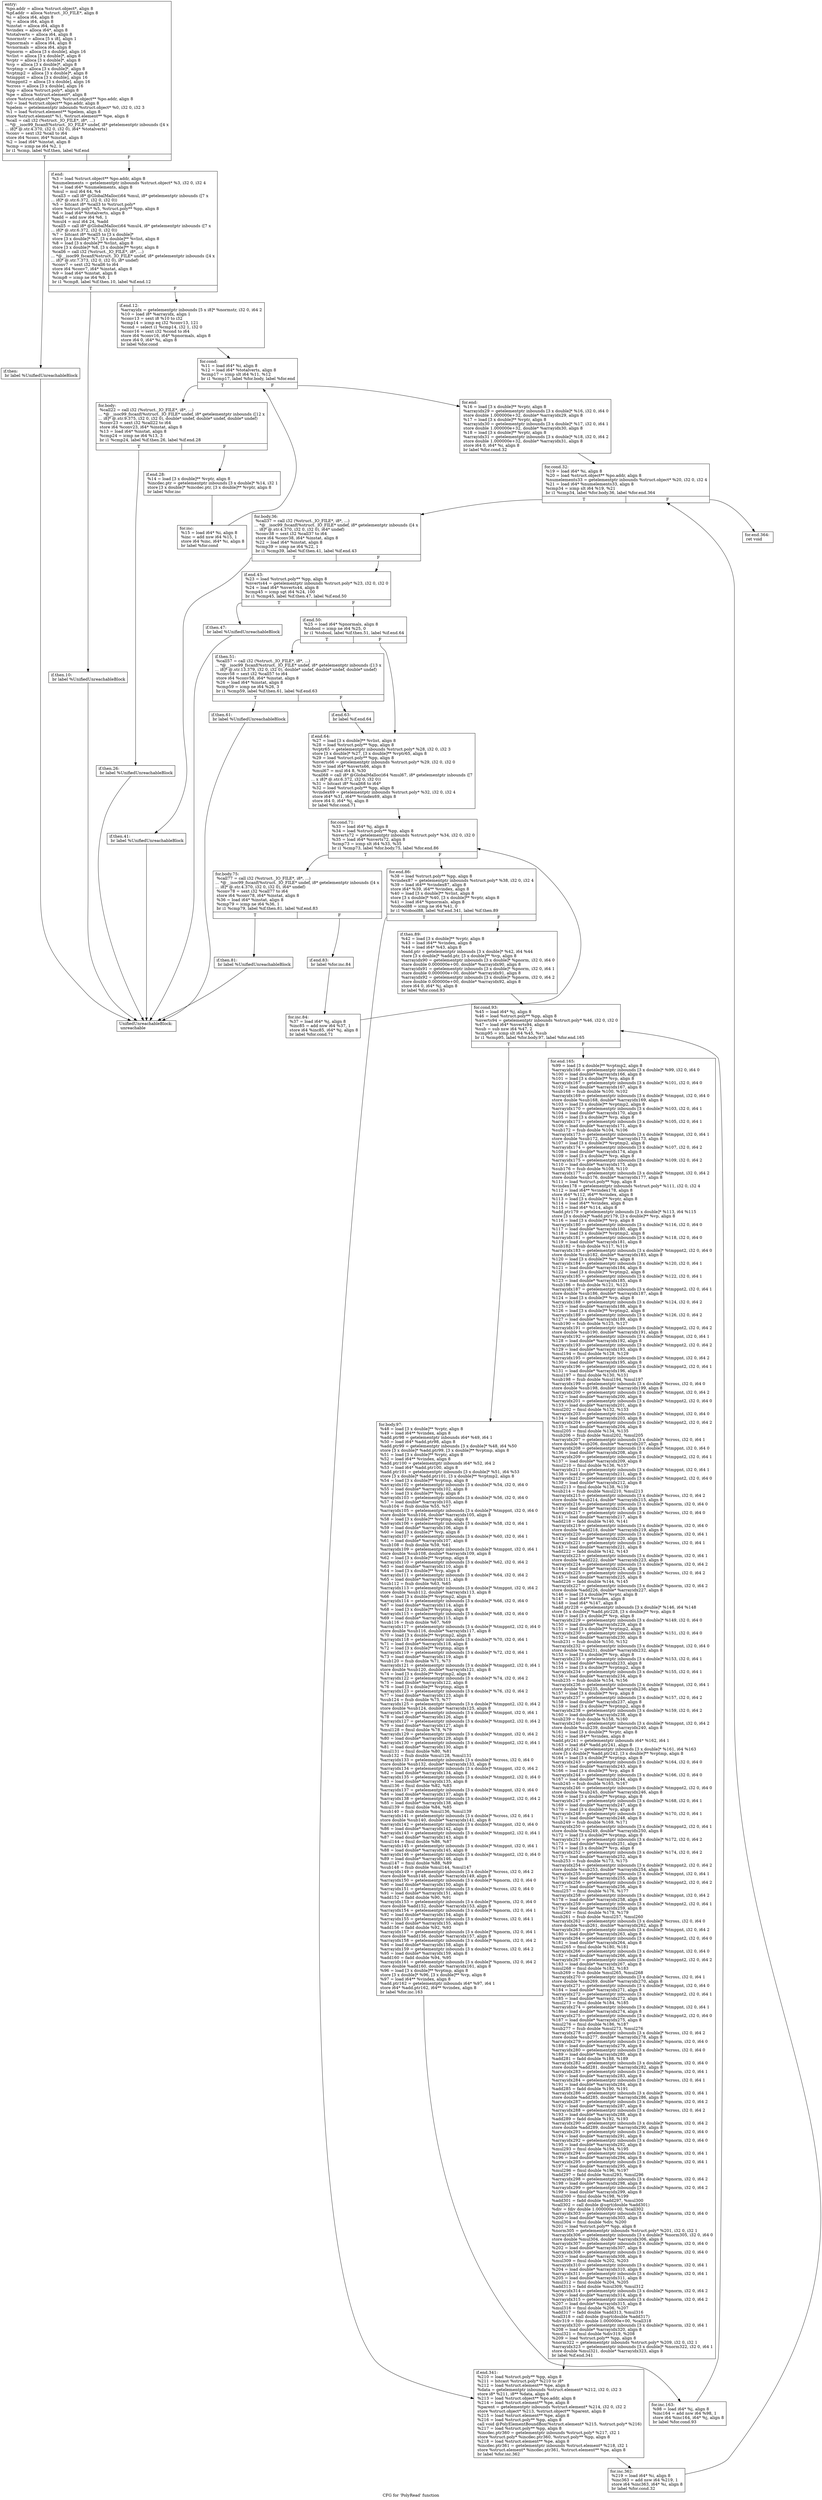digraph "CFG for 'PolyRead' function" {
	label="CFG for 'PolyRead' function";

	Node0x602ef40 [shape=record,label="{entry:\l  %po.addr = alloca %struct.object*, align 8\l  %pf.addr = alloca %struct._IO_FILE*, align 8\l  %i = alloca i64, align 8\l  %j = alloca i64, align 8\l  %instat = alloca i64, align 8\l  %vindex = alloca i64*, align 8\l  %totalverts = alloca i64, align 8\l  %normstr = alloca [5 x i8], align 1\l  %pnormals = alloca i64, align 8\l  %vnormals = alloca i64, align 8\l  %pnorm = alloca [3 x double], align 16\l  %vlist = alloca [3 x double]*, align 8\l  %vptr = alloca [3 x double]*, align 8\l  %vp = alloca [3 x double]*, align 8\l  %vptmp = alloca [3 x double]*, align 8\l  %vptmp2 = alloca [3 x double]*, align 8\l  %tmppnt = alloca [3 x double], align 16\l  %tmppnt2 = alloca [3 x double], align 16\l  %cross = alloca [3 x double], align 16\l  %pp = alloca %struct.poly*, align 8\l  %pe = alloca %struct.element*, align 8\l  store %struct.object* %po, %struct.object** %po.addr, align 8\l  %0 = load %struct.object** %po.addr, align 8\l  %pelem = getelementptr inbounds %struct.object* %0, i32 0, i32 3\l  %1 = load %struct.element** %pelem, align 8\l  store %struct.element* %1, %struct.element** %pe, align 8\l  %call = call i32 (%struct._IO_FILE*, i8*, ...)\l... *@__isoc99_fscanf(%struct._IO_FILE* undef, i8* getelementptr inbounds ([4 x\l... i8]* @.str.4.370, i32 0, i32 0), i64* %totalverts)\l  %conv = sext i32 %call to i64\l  store i64 %conv, i64* %instat, align 8\l  %2 = load i64* %instat, align 8\l  %cmp = icmp ne i64 %2, 1\l  br i1 %cmp, label %if.then, label %if.end\l|{<s0>T|<s1>F}}"];
	Node0x602ef40:s0 -> Node0x603b3f0;
	Node0x602ef40:s1 -> Node0x603b440;
	Node0x603b3f0 [shape=record,label="{if.then:                                          \l  br label %UnifiedUnreachableBlock\l}"];
	Node0x603b3f0 -> Node0x603be90;
	Node0x603b440 [shape=record,label="{if.end:                                           \l  %3 = load %struct.object** %po.addr, align 8\l  %numelements = getelementptr inbounds %struct.object* %3, i32 0, i32 4\l  %4 = load i64* %numelements, align 8\l  %mul = mul i64 64, %4\l  %call3 = call i8* @GlobalMalloc(i64 %mul, i8* getelementptr inbounds ([7 x\l... i8]* @.str.6.372, i32 0, i32 0))\l  %5 = bitcast i8* %call3 to %struct.poly*\l  store %struct.poly* %5, %struct.poly** %pp, align 8\l  %6 = load i64* %totalverts, align 8\l  %add = add nsw i64 %6, 1\l  %mul4 = mul i64 24, %add\l  %call5 = call i8* @GlobalMalloc(i64 %mul4, i8* getelementptr inbounds ([7 x\l... i8]* @.str.6.372, i32 0, i32 0))\l  %7 = bitcast i8* %call5 to [3 x double]*\l  store [3 x double]* %7, [3 x double]** %vlist, align 8\l  %8 = load [3 x double]** %vlist, align 8\l  store [3 x double]* %8, [3 x double]** %vptr, align 8\l  %call6 = call i32 (%struct._IO_FILE*, i8*, ...)\l... *@__isoc99_fscanf(%struct._IO_FILE* undef, i8* getelementptr inbounds ([4 x\l... i8]* @.str.7.373, i32 0, i32 0), i8* undef)\l  %conv7 = sext i32 %call6 to i64\l  store i64 %conv7, i64* %instat, align 8\l  %9 = load i64* %instat, align 8\l  %cmp8 = icmp ne i64 %9, 1\l  br i1 %cmp8, label %if.then.10, label %if.end.12\l|{<s0>T|<s1>F}}"];
	Node0x603b440:s0 -> Node0x603b490;
	Node0x603b440:s1 -> Node0x603b4e0;
	Node0x603b490 [shape=record,label="{if.then.10:                                       \l  br label %UnifiedUnreachableBlock\l}"];
	Node0x603b490 -> Node0x603be90;
	Node0x603b4e0 [shape=record,label="{if.end.12:                                        \l  %arrayidx = getelementptr inbounds [5 x i8]* %normstr, i32 0, i64 2\l  %10 = load i8* %arrayidx, align 1\l  %conv13 = sext i8 %10 to i32\l  %cmp14 = icmp eq i32 %conv13, 121\l  %cond = select i1 %cmp14, i32 1, i32 0\l  %conv16 = sext i32 %cond to i64\l  store i64 %conv16, i64* %pnormals, align 8\l  store i64 0, i64* %i, align 8\l  br label %for.cond\l}"];
	Node0x603b4e0 -> Node0x603b530;
	Node0x603b530 [shape=record,label="{for.cond:                                         \l  %11 = load i64* %i, align 8\l  %12 = load i64* %totalverts, align 8\l  %cmp17 = icmp slt i64 %11, %12\l  br i1 %cmp17, label %for.body, label %for.end\l|{<s0>T|<s1>F}}"];
	Node0x603b530:s0 -> Node0x603b580;
	Node0x603b530:s1 -> Node0x603b6c0;
	Node0x603b580 [shape=record,label="{for.body:                                         \l  %call22 = call i32 (%struct._IO_FILE*, i8*, ...)\l... *@__isoc99_fscanf(%struct._IO_FILE* undef, i8* getelementptr inbounds ([12 x\l... i8]* @.str.9.375, i32 0, i32 0), double* undef, double* undef, double* undef)\l  %conv23 = sext i32 %call22 to i64\l  store i64 %conv23, i64* %instat, align 8\l  %13 = load i64* %instat, align 8\l  %cmp24 = icmp ne i64 %13, 3\l  br i1 %cmp24, label %if.then.26, label %if.end.28\l|{<s0>T|<s1>F}}"];
	Node0x603b580:s0 -> Node0x603b5d0;
	Node0x603b580:s1 -> Node0x603b620;
	Node0x603b5d0 [shape=record,label="{if.then.26:                                       \l  br label %UnifiedUnreachableBlock\l}"];
	Node0x603b5d0 -> Node0x603be90;
	Node0x603b620 [shape=record,label="{if.end.28:                                        \l  %14 = load [3 x double]** %vptr, align 8\l  %incdec.ptr = getelementptr inbounds [3 x double]* %14, i32 1\l  store [3 x double]* %incdec.ptr, [3 x double]** %vptr, align 8\l  br label %for.inc\l}"];
	Node0x603b620 -> Node0x603b670;
	Node0x603b670 [shape=record,label="{for.inc:                                          \l  %15 = load i64* %i, align 8\l  %inc = add nsw i64 %15, 1\l  store i64 %inc, i64* %i, align 8\l  br label %for.cond\l}"];
	Node0x603b670 -> Node0x603b530;
	Node0x603b6c0 [shape=record,label="{for.end:                                          \l  %16 = load [3 x double]** %vptr, align 8\l  %arrayidx29 = getelementptr inbounds [3 x double]* %16, i32 0, i64 0\l  store double 1.000000e+32, double* %arrayidx29, align 8\l  %17 = load [3 x double]** %vptr, align 8\l  %arrayidx30 = getelementptr inbounds [3 x double]* %17, i32 0, i64 1\l  store double 1.000000e+32, double* %arrayidx30, align 8\l  %18 = load [3 x double]** %vptr, align 8\l  %arrayidx31 = getelementptr inbounds [3 x double]* %18, i32 0, i64 2\l  store double 1.000000e+32, double* %arrayidx31, align 8\l  store i64 0, i64* %i, align 8\l  br label %for.cond.32\l}"];
	Node0x603b6c0 -> Node0x603b710;
	Node0x603b710 [shape=record,label="{for.cond.32:                                      \l  %19 = load i64* %i, align 8\l  %20 = load %struct.object** %po.addr, align 8\l  %numelements33 = getelementptr inbounds %struct.object* %20, i32 0, i32 4\l  %21 = load i64* %numelements33, align 8\l  %cmp34 = icmp slt i64 %19, %21\l  br i1 %cmp34, label %for.body.36, label %for.end.364\l|{<s0>T|<s1>F}}"];
	Node0x603b710:s0 -> Node0x603b760;
	Node0x603b710:s1 -> Node0x603be40;
	Node0x603b760 [shape=record,label="{for.body.36:                                      \l  %call37 = call i32 (%struct._IO_FILE*, i8*, ...)\l... *@__isoc99_fscanf(%struct._IO_FILE* undef, i8* getelementptr inbounds ([4 x\l... i8]* @.str.4.370, i32 0, i32 0), i64* undef)\l  %conv38 = sext i32 %call37 to i64\l  store i64 %conv38, i64* %instat, align 8\l  %22 = load i64* %instat, align 8\l  %cmp39 = icmp ne i64 %22, 1\l  br i1 %cmp39, label %if.then.41, label %if.end.43\l|{<s0>T|<s1>F}}"];
	Node0x603b760:s0 -> Node0x603b7b0;
	Node0x603b760:s1 -> Node0x603b800;
	Node0x603b7b0 [shape=record,label="{if.then.41:                                       \l  br label %UnifiedUnreachableBlock\l}"];
	Node0x603b7b0 -> Node0x603be90;
	Node0x603b800 [shape=record,label="{if.end.43:                                        \l  %23 = load %struct.poly** %pp, align 8\l  %nverts44 = getelementptr inbounds %struct.poly* %23, i32 0, i32 0\l  %24 = load i64* %nverts44, align 8\l  %cmp45 = icmp sgt i64 %24, 100\l  br i1 %cmp45, label %if.then.47, label %if.end.50\l|{<s0>T|<s1>F}}"];
	Node0x603b800:s0 -> Node0x603b850;
	Node0x603b800:s1 -> Node0x603b8a0;
	Node0x603b850 [shape=record,label="{if.then.47:                                       \l  br label %UnifiedUnreachableBlock\l}"];
	Node0x603b850 -> Node0x603be90;
	Node0x603b8a0 [shape=record,label="{if.end.50:                                        \l  %25 = load i64* %pnormals, align 8\l  %tobool = icmp ne i64 %25, 0\l  br i1 %tobool, label %if.then.51, label %if.end.64\l|{<s0>T|<s1>F}}"];
	Node0x603b8a0:s0 -> Node0x603b8f0;
	Node0x603b8a0:s1 -> Node0x603b9e0;
	Node0x603b8f0 [shape=record,label="{if.then.51:                                       \l  %call57 = call i32 (%struct._IO_FILE*, i8*, ...)\l... *@__isoc99_fscanf(%struct._IO_FILE* undef, i8* getelementptr inbounds ([13 x\l... i8]* @.str.13.379, i32 0, i32 0), double* undef, double* undef, double* undef)\l  %conv58 = sext i32 %call57 to i64\l  store i64 %conv58, i64* %instat, align 8\l  %26 = load i64* %instat, align 8\l  %cmp59 = icmp ne i64 %26, 3\l  br i1 %cmp59, label %if.then.61, label %if.end.63\l|{<s0>T|<s1>F}}"];
	Node0x603b8f0:s0 -> Node0x603b940;
	Node0x603b8f0:s1 -> Node0x603b990;
	Node0x603b940 [shape=record,label="{if.then.61:                                       \l  br label %UnifiedUnreachableBlock\l}"];
	Node0x603b940 -> Node0x603be90;
	Node0x603b990 [shape=record,label="{if.end.63:                                        \l  br label %if.end.64\l}"];
	Node0x603b990 -> Node0x603b9e0;
	Node0x603b9e0 [shape=record,label="{if.end.64:                                        \l  %27 = load [3 x double]** %vlist, align 8\l  %28 = load %struct.poly** %pp, align 8\l  %vptr65 = getelementptr inbounds %struct.poly* %28, i32 0, i32 3\l  store [3 x double]* %27, [3 x double]** %vptr65, align 8\l  %29 = load %struct.poly** %pp, align 8\l  %nverts66 = getelementptr inbounds %struct.poly* %29, i32 0, i32 0\l  %30 = load i64* %nverts66, align 8\l  %mul67 = mul i64 8, %30\l  %call68 = call i8* @GlobalMalloc(i64 %mul67, i8* getelementptr inbounds ([7\l... x i8]* @.str.6.372, i32 0, i32 0))\l  %31 = bitcast i8* %call68 to i64*\l  %32 = load %struct.poly** %pp, align 8\l  %vindex69 = getelementptr inbounds %struct.poly* %32, i32 0, i32 4\l  store i64* %31, i64** %vindex69, align 8\l  store i64 0, i64* %j, align 8\l  br label %for.cond.71\l}"];
	Node0x603b9e0 -> Node0x603ba30;
	Node0x603ba30 [shape=record,label="{for.cond.71:                                      \l  %33 = load i64* %j, align 8\l  %34 = load %struct.poly** %pp, align 8\l  %nverts72 = getelementptr inbounds %struct.poly* %34, i32 0, i32 0\l  %35 = load i64* %nverts72, align 8\l  %cmp73 = icmp slt i64 %33, %35\l  br i1 %cmp73, label %for.body.75, label %for.end.86\l|{<s0>T|<s1>F}}"];
	Node0x603ba30:s0 -> Node0x603ba80;
	Node0x603ba30:s1 -> Node0x603bbc0;
	Node0x603ba80 [shape=record,label="{for.body.75:                                      \l  %call77 = call i32 (%struct._IO_FILE*, i8*, ...)\l... *@__isoc99_fscanf(%struct._IO_FILE* undef, i8* getelementptr inbounds ([4 x\l... i8]* @.str.4.370, i32 0, i32 0), i64* undef)\l  %conv78 = sext i32 %call77 to i64\l  store i64 %conv78, i64* %instat, align 8\l  %36 = load i64* %instat, align 8\l  %cmp79 = icmp ne i64 %36, 1\l  br i1 %cmp79, label %if.then.81, label %if.end.83\l|{<s0>T|<s1>F}}"];
	Node0x603ba80:s0 -> Node0x603bad0;
	Node0x603ba80:s1 -> Node0x603bb20;
	Node0x603bad0 [shape=record,label="{if.then.81:                                       \l  br label %UnifiedUnreachableBlock\l}"];
	Node0x603bad0 -> Node0x603be90;
	Node0x603bb20 [shape=record,label="{if.end.83:                                        \l  br label %for.inc.84\l}"];
	Node0x603bb20 -> Node0x603bb70;
	Node0x603bb70 [shape=record,label="{for.inc.84:                                       \l  %37 = load i64* %j, align 8\l  %inc85 = add nsw i64 %37, 1\l  store i64 %inc85, i64* %j, align 8\l  br label %for.cond.71\l}"];
	Node0x603bb70 -> Node0x603ba30;
	Node0x603bbc0 [shape=record,label="{for.end.86:                                       \l  %38 = load %struct.poly** %pp, align 8\l  %vindex87 = getelementptr inbounds %struct.poly* %38, i32 0, i32 4\l  %39 = load i64** %vindex87, align 8\l  store i64* %39, i64** %vindex, align 8\l  %40 = load [3 x double]** %vlist, align 8\l  store [3 x double]* %40, [3 x double]** %vptr, align 8\l  %41 = load i64* %pnormals, align 8\l  %tobool88 = icmp ne i64 %41, 0\l  br i1 %tobool88, label %if.end.341, label %if.then.89\l|{<s0>T|<s1>F}}"];
	Node0x603bbc0:s0 -> Node0x603bda0;
	Node0x603bbc0:s1 -> Node0x603bc10;
	Node0x603bc10 [shape=record,label="{if.then.89:                                       \l  %42 = load [3 x double]** %vptr, align 8\l  %43 = load i64** %vindex, align 8\l  %44 = load i64* %43, align 8\l  %add.ptr = getelementptr inbounds [3 x double]* %42, i64 %44\l  store [3 x double]* %add.ptr, [3 x double]** %vp, align 8\l  %arrayidx90 = getelementptr inbounds [3 x double]* %pnorm, i32 0, i64 0\l  store double 0.000000e+00, double* %arrayidx90, align 8\l  %arrayidx91 = getelementptr inbounds [3 x double]* %pnorm, i32 0, i64 1\l  store double 0.000000e+00, double* %arrayidx91, align 8\l  %arrayidx92 = getelementptr inbounds [3 x double]* %pnorm, i32 0, i64 2\l  store double 0.000000e+00, double* %arrayidx92, align 8\l  store i64 0, i64* %j, align 8\l  br label %for.cond.93\l}"];
	Node0x603bc10 -> Node0x603bc60;
	Node0x603bc60 [shape=record,label="{for.cond.93:                                      \l  %45 = load i64* %j, align 8\l  %46 = load %struct.poly** %pp, align 8\l  %nverts94 = getelementptr inbounds %struct.poly* %46, i32 0, i32 0\l  %47 = load i64* %nverts94, align 8\l  %sub = sub nsw i64 %47, 2\l  %cmp95 = icmp slt i64 %45, %sub\l  br i1 %cmp95, label %for.body.97, label %for.end.165\l|{<s0>T|<s1>F}}"];
	Node0x603bc60:s0 -> Node0x603bcb0;
	Node0x603bc60:s1 -> Node0x603bd50;
	Node0x603bcb0 [shape=record,label="{for.body.97:                                      \l  %48 = load [3 x double]** %vptr, align 8\l  %49 = load i64** %vindex, align 8\l  %add.ptr98 = getelementptr inbounds i64* %49, i64 1\l  %50 = load i64* %add.ptr98, align 8\l  %add.ptr99 = getelementptr inbounds [3 x double]* %48, i64 %50\l  store [3 x double]* %add.ptr99, [3 x double]** %vptmp, align 8\l  %51 = load [3 x double]** %vptr, align 8\l  %52 = load i64** %vindex, align 8\l  %add.ptr100 = getelementptr inbounds i64* %52, i64 2\l  %53 = load i64* %add.ptr100, align 8\l  %add.ptr101 = getelementptr inbounds [3 x double]* %51, i64 %53\l  store [3 x double]* %add.ptr101, [3 x double]** %vptmp2, align 8\l  %54 = load [3 x double]** %vptmp, align 8\l  %arrayidx102 = getelementptr inbounds [3 x double]* %54, i32 0, i64 0\l  %55 = load double* %arrayidx102, align 8\l  %56 = load [3 x double]** %vp, align 8\l  %arrayidx103 = getelementptr inbounds [3 x double]* %56, i32 0, i64 0\l  %57 = load double* %arrayidx103, align 8\l  %sub104 = fsub double %55, %57\l  %arrayidx105 = getelementptr inbounds [3 x double]* %tmppnt, i32 0, i64 0\l  store double %sub104, double* %arrayidx105, align 8\l  %58 = load [3 x double]** %vptmp, align 8\l  %arrayidx106 = getelementptr inbounds [3 x double]* %58, i32 0, i64 1\l  %59 = load double* %arrayidx106, align 8\l  %60 = load [3 x double]** %vp, align 8\l  %arrayidx107 = getelementptr inbounds [3 x double]* %60, i32 0, i64 1\l  %61 = load double* %arrayidx107, align 8\l  %sub108 = fsub double %59, %61\l  %arrayidx109 = getelementptr inbounds [3 x double]* %tmppnt, i32 0, i64 1\l  store double %sub108, double* %arrayidx109, align 8\l  %62 = load [3 x double]** %vptmp, align 8\l  %arrayidx110 = getelementptr inbounds [3 x double]* %62, i32 0, i64 2\l  %63 = load double* %arrayidx110, align 8\l  %64 = load [3 x double]** %vp, align 8\l  %arrayidx111 = getelementptr inbounds [3 x double]* %64, i32 0, i64 2\l  %65 = load double* %arrayidx111, align 8\l  %sub112 = fsub double %63, %65\l  %arrayidx113 = getelementptr inbounds [3 x double]* %tmppnt, i32 0, i64 2\l  store double %sub112, double* %arrayidx113, align 8\l  %66 = load [3 x double]** %vptmp2, align 8\l  %arrayidx114 = getelementptr inbounds [3 x double]* %66, i32 0, i64 0\l  %67 = load double* %arrayidx114, align 8\l  %68 = load [3 x double]** %vptmp, align 8\l  %arrayidx115 = getelementptr inbounds [3 x double]* %68, i32 0, i64 0\l  %69 = load double* %arrayidx115, align 8\l  %sub116 = fsub double %67, %69\l  %arrayidx117 = getelementptr inbounds [3 x double]* %tmppnt2, i32 0, i64 0\l  store double %sub116, double* %arrayidx117, align 8\l  %70 = load [3 x double]** %vptmp2, align 8\l  %arrayidx118 = getelementptr inbounds [3 x double]* %70, i32 0, i64 1\l  %71 = load double* %arrayidx118, align 8\l  %72 = load [3 x double]** %vptmp, align 8\l  %arrayidx119 = getelementptr inbounds [3 x double]* %72, i32 0, i64 1\l  %73 = load double* %arrayidx119, align 8\l  %sub120 = fsub double %71, %73\l  %arrayidx121 = getelementptr inbounds [3 x double]* %tmppnt2, i32 0, i64 1\l  store double %sub120, double* %arrayidx121, align 8\l  %74 = load [3 x double]** %vptmp2, align 8\l  %arrayidx122 = getelementptr inbounds [3 x double]* %74, i32 0, i64 2\l  %75 = load double* %arrayidx122, align 8\l  %76 = load [3 x double]** %vptmp, align 8\l  %arrayidx123 = getelementptr inbounds [3 x double]* %76, i32 0, i64 2\l  %77 = load double* %arrayidx123, align 8\l  %sub124 = fsub double %75, %77\l  %arrayidx125 = getelementptr inbounds [3 x double]* %tmppnt2, i32 0, i64 2\l  store double %sub124, double* %arrayidx125, align 8\l  %arrayidx126 = getelementptr inbounds [3 x double]* %tmppnt, i32 0, i64 1\l  %78 = load double* %arrayidx126, align 8\l  %arrayidx127 = getelementptr inbounds [3 x double]* %tmppnt2, i32 0, i64 2\l  %79 = load double* %arrayidx127, align 8\l  %mul128 = fmul double %78, %79\l  %arrayidx129 = getelementptr inbounds [3 x double]* %tmppnt, i32 0, i64 2\l  %80 = load double* %arrayidx129, align 8\l  %arrayidx130 = getelementptr inbounds [3 x double]* %tmppnt2, i32 0, i64 1\l  %81 = load double* %arrayidx130, align 8\l  %mul131 = fmul double %80, %81\l  %sub132 = fsub double %mul128, %mul131\l  %arrayidx133 = getelementptr inbounds [3 x double]* %cross, i32 0, i64 0\l  store double %sub132, double* %arrayidx133, align 8\l  %arrayidx134 = getelementptr inbounds [3 x double]* %tmppnt, i32 0, i64 2\l  %82 = load double* %arrayidx134, align 8\l  %arrayidx135 = getelementptr inbounds [3 x double]* %tmppnt2, i32 0, i64 0\l  %83 = load double* %arrayidx135, align 8\l  %mul136 = fmul double %82, %83\l  %arrayidx137 = getelementptr inbounds [3 x double]* %tmppnt, i32 0, i64 0\l  %84 = load double* %arrayidx137, align 8\l  %arrayidx138 = getelementptr inbounds [3 x double]* %tmppnt2, i32 0, i64 2\l  %85 = load double* %arrayidx138, align 8\l  %mul139 = fmul double %84, %85\l  %sub140 = fsub double %mul136, %mul139\l  %arrayidx141 = getelementptr inbounds [3 x double]* %cross, i32 0, i64 1\l  store double %sub140, double* %arrayidx141, align 8\l  %arrayidx142 = getelementptr inbounds [3 x double]* %tmppnt, i32 0, i64 0\l  %86 = load double* %arrayidx142, align 8\l  %arrayidx143 = getelementptr inbounds [3 x double]* %tmppnt2, i32 0, i64 1\l  %87 = load double* %arrayidx143, align 8\l  %mul144 = fmul double %86, %87\l  %arrayidx145 = getelementptr inbounds [3 x double]* %tmppnt, i32 0, i64 1\l  %88 = load double* %arrayidx145, align 8\l  %arrayidx146 = getelementptr inbounds [3 x double]* %tmppnt2, i32 0, i64 0\l  %89 = load double* %arrayidx146, align 8\l  %mul147 = fmul double %88, %89\l  %sub148 = fsub double %mul144, %mul147\l  %arrayidx149 = getelementptr inbounds [3 x double]* %cross, i32 0, i64 2\l  store double %sub148, double* %arrayidx149, align 8\l  %arrayidx150 = getelementptr inbounds [3 x double]* %pnorm, i32 0, i64 0\l  %90 = load double* %arrayidx150, align 8\l  %arrayidx151 = getelementptr inbounds [3 x double]* %cross, i32 0, i64 0\l  %91 = load double* %arrayidx151, align 8\l  %add152 = fadd double %90, %91\l  %arrayidx153 = getelementptr inbounds [3 x double]* %pnorm, i32 0, i64 0\l  store double %add152, double* %arrayidx153, align 8\l  %arrayidx154 = getelementptr inbounds [3 x double]* %pnorm, i32 0, i64 1\l  %92 = load double* %arrayidx154, align 8\l  %arrayidx155 = getelementptr inbounds [3 x double]* %cross, i32 0, i64 1\l  %93 = load double* %arrayidx155, align 8\l  %add156 = fadd double %92, %93\l  %arrayidx157 = getelementptr inbounds [3 x double]* %pnorm, i32 0, i64 1\l  store double %add156, double* %arrayidx157, align 8\l  %arrayidx158 = getelementptr inbounds [3 x double]* %pnorm, i32 0, i64 2\l  %94 = load double* %arrayidx158, align 8\l  %arrayidx159 = getelementptr inbounds [3 x double]* %cross, i32 0, i64 2\l  %95 = load double* %arrayidx159, align 8\l  %add160 = fadd double %94, %95\l  %arrayidx161 = getelementptr inbounds [3 x double]* %pnorm, i32 0, i64 2\l  store double %add160, double* %arrayidx161, align 8\l  %96 = load [3 x double]** %vptmp, align 8\l  store [3 x double]* %96, [3 x double]** %vp, align 8\l  %97 = load i64** %vindex, align 8\l  %add.ptr162 = getelementptr inbounds i64* %97, i64 1\l  store i64* %add.ptr162, i64** %vindex, align 8\l  br label %for.inc.163\l}"];
	Node0x603bcb0 -> Node0x603bd00;
	Node0x603bd00 [shape=record,label="{for.inc.163:                                      \l  %98 = load i64* %j, align 8\l  %inc164 = add nsw i64 %98, 1\l  store i64 %inc164, i64* %j, align 8\l  br label %for.cond.93\l}"];
	Node0x603bd00 -> Node0x603bc60;
	Node0x603bd50 [shape=record,label="{for.end.165:                                      \l  %99 = load [3 x double]** %vptmp2, align 8\l  %arrayidx166 = getelementptr inbounds [3 x double]* %99, i32 0, i64 0\l  %100 = load double* %arrayidx166, align 8\l  %101 = load [3 x double]** %vp, align 8\l  %arrayidx167 = getelementptr inbounds [3 x double]* %101, i32 0, i64 0\l  %102 = load double* %arrayidx167, align 8\l  %sub168 = fsub double %100, %102\l  %arrayidx169 = getelementptr inbounds [3 x double]* %tmppnt, i32 0, i64 0\l  store double %sub168, double* %arrayidx169, align 8\l  %103 = load [3 x double]** %vptmp2, align 8\l  %arrayidx170 = getelementptr inbounds [3 x double]* %103, i32 0, i64 1\l  %104 = load double* %arrayidx170, align 8\l  %105 = load [3 x double]** %vp, align 8\l  %arrayidx171 = getelementptr inbounds [3 x double]* %105, i32 0, i64 1\l  %106 = load double* %arrayidx171, align 8\l  %sub172 = fsub double %104, %106\l  %arrayidx173 = getelementptr inbounds [3 x double]* %tmppnt, i32 0, i64 1\l  store double %sub172, double* %arrayidx173, align 8\l  %107 = load [3 x double]** %vptmp2, align 8\l  %arrayidx174 = getelementptr inbounds [3 x double]* %107, i32 0, i64 2\l  %108 = load double* %arrayidx174, align 8\l  %109 = load [3 x double]** %vp, align 8\l  %arrayidx175 = getelementptr inbounds [3 x double]* %109, i32 0, i64 2\l  %110 = load double* %arrayidx175, align 8\l  %sub176 = fsub double %108, %110\l  %arrayidx177 = getelementptr inbounds [3 x double]* %tmppnt, i32 0, i64 2\l  store double %sub176, double* %arrayidx177, align 8\l  %111 = load %struct.poly** %pp, align 8\l  %vindex178 = getelementptr inbounds %struct.poly* %111, i32 0, i32 4\l  %112 = load i64** %vindex178, align 8\l  store i64* %112, i64** %vindex, align 8\l  %113 = load [3 x double]** %vptr, align 8\l  %114 = load i64** %vindex, align 8\l  %115 = load i64* %114, align 8\l  %add.ptr179 = getelementptr inbounds [3 x double]* %113, i64 %115\l  store [3 x double]* %add.ptr179, [3 x double]** %vp, align 8\l  %116 = load [3 x double]** %vp, align 8\l  %arrayidx180 = getelementptr inbounds [3 x double]* %116, i32 0, i64 0\l  %117 = load double* %arrayidx180, align 8\l  %118 = load [3 x double]** %vptmp2, align 8\l  %arrayidx181 = getelementptr inbounds [3 x double]* %118, i32 0, i64 0\l  %119 = load double* %arrayidx181, align 8\l  %sub182 = fsub double %117, %119\l  %arrayidx183 = getelementptr inbounds [3 x double]* %tmppnt2, i32 0, i64 0\l  store double %sub182, double* %arrayidx183, align 8\l  %120 = load [3 x double]** %vp, align 8\l  %arrayidx184 = getelementptr inbounds [3 x double]* %120, i32 0, i64 1\l  %121 = load double* %arrayidx184, align 8\l  %122 = load [3 x double]** %vptmp2, align 8\l  %arrayidx185 = getelementptr inbounds [3 x double]* %122, i32 0, i64 1\l  %123 = load double* %arrayidx185, align 8\l  %sub186 = fsub double %121, %123\l  %arrayidx187 = getelementptr inbounds [3 x double]* %tmppnt2, i32 0, i64 1\l  store double %sub186, double* %arrayidx187, align 8\l  %124 = load [3 x double]** %vp, align 8\l  %arrayidx188 = getelementptr inbounds [3 x double]* %124, i32 0, i64 2\l  %125 = load double* %arrayidx188, align 8\l  %126 = load [3 x double]** %vptmp2, align 8\l  %arrayidx189 = getelementptr inbounds [3 x double]* %126, i32 0, i64 2\l  %127 = load double* %arrayidx189, align 8\l  %sub190 = fsub double %125, %127\l  %arrayidx191 = getelementptr inbounds [3 x double]* %tmppnt2, i32 0, i64 2\l  store double %sub190, double* %arrayidx191, align 8\l  %arrayidx192 = getelementptr inbounds [3 x double]* %tmppnt, i32 0, i64 1\l  %128 = load double* %arrayidx192, align 8\l  %arrayidx193 = getelementptr inbounds [3 x double]* %tmppnt2, i32 0, i64 2\l  %129 = load double* %arrayidx193, align 8\l  %mul194 = fmul double %128, %129\l  %arrayidx195 = getelementptr inbounds [3 x double]* %tmppnt, i32 0, i64 2\l  %130 = load double* %arrayidx195, align 8\l  %arrayidx196 = getelementptr inbounds [3 x double]* %tmppnt2, i32 0, i64 1\l  %131 = load double* %arrayidx196, align 8\l  %mul197 = fmul double %130, %131\l  %sub198 = fsub double %mul194, %mul197\l  %arrayidx199 = getelementptr inbounds [3 x double]* %cross, i32 0, i64 0\l  store double %sub198, double* %arrayidx199, align 8\l  %arrayidx200 = getelementptr inbounds [3 x double]* %tmppnt, i32 0, i64 2\l  %132 = load double* %arrayidx200, align 8\l  %arrayidx201 = getelementptr inbounds [3 x double]* %tmppnt2, i32 0, i64 0\l  %133 = load double* %arrayidx201, align 8\l  %mul202 = fmul double %132, %133\l  %arrayidx203 = getelementptr inbounds [3 x double]* %tmppnt, i32 0, i64 0\l  %134 = load double* %arrayidx203, align 8\l  %arrayidx204 = getelementptr inbounds [3 x double]* %tmppnt2, i32 0, i64 2\l  %135 = load double* %arrayidx204, align 8\l  %mul205 = fmul double %134, %135\l  %sub206 = fsub double %mul202, %mul205\l  %arrayidx207 = getelementptr inbounds [3 x double]* %cross, i32 0, i64 1\l  store double %sub206, double* %arrayidx207, align 8\l  %arrayidx208 = getelementptr inbounds [3 x double]* %tmppnt, i32 0, i64 0\l  %136 = load double* %arrayidx208, align 8\l  %arrayidx209 = getelementptr inbounds [3 x double]* %tmppnt2, i32 0, i64 1\l  %137 = load double* %arrayidx209, align 8\l  %mul210 = fmul double %136, %137\l  %arrayidx211 = getelementptr inbounds [3 x double]* %tmppnt, i32 0, i64 1\l  %138 = load double* %arrayidx211, align 8\l  %arrayidx212 = getelementptr inbounds [3 x double]* %tmppnt2, i32 0, i64 0\l  %139 = load double* %arrayidx212, align 8\l  %mul213 = fmul double %138, %139\l  %sub214 = fsub double %mul210, %mul213\l  %arrayidx215 = getelementptr inbounds [3 x double]* %cross, i32 0, i64 2\l  store double %sub214, double* %arrayidx215, align 8\l  %arrayidx216 = getelementptr inbounds [3 x double]* %pnorm, i32 0, i64 0\l  %140 = load double* %arrayidx216, align 8\l  %arrayidx217 = getelementptr inbounds [3 x double]* %cross, i32 0, i64 0\l  %141 = load double* %arrayidx217, align 8\l  %add218 = fadd double %140, %141\l  %arrayidx219 = getelementptr inbounds [3 x double]* %pnorm, i32 0, i64 0\l  store double %add218, double* %arrayidx219, align 8\l  %arrayidx220 = getelementptr inbounds [3 x double]* %pnorm, i32 0, i64 1\l  %142 = load double* %arrayidx220, align 8\l  %arrayidx221 = getelementptr inbounds [3 x double]* %cross, i32 0, i64 1\l  %143 = load double* %arrayidx221, align 8\l  %add222 = fadd double %142, %143\l  %arrayidx223 = getelementptr inbounds [3 x double]* %pnorm, i32 0, i64 1\l  store double %add222, double* %arrayidx223, align 8\l  %arrayidx224 = getelementptr inbounds [3 x double]* %pnorm, i32 0, i64 2\l  %144 = load double* %arrayidx224, align 8\l  %arrayidx225 = getelementptr inbounds [3 x double]* %cross, i32 0, i64 2\l  %145 = load double* %arrayidx225, align 8\l  %add226 = fadd double %144, %145\l  %arrayidx227 = getelementptr inbounds [3 x double]* %pnorm, i32 0, i64 2\l  store double %add226, double* %arrayidx227, align 8\l  %146 = load [3 x double]** %vptr, align 8\l  %147 = load i64** %vindex, align 8\l  %148 = load i64* %147, align 8\l  %add.ptr228 = getelementptr inbounds [3 x double]* %146, i64 %148\l  store [3 x double]* %add.ptr228, [3 x double]** %vp, align 8\l  %149 = load [3 x double]** %vp, align 8\l  %arrayidx229 = getelementptr inbounds [3 x double]* %149, i32 0, i64 0\l  %150 = load double* %arrayidx229, align 8\l  %151 = load [3 x double]** %vptmp2, align 8\l  %arrayidx230 = getelementptr inbounds [3 x double]* %151, i32 0, i64 0\l  %152 = load double* %arrayidx230, align 8\l  %sub231 = fsub double %150, %152\l  %arrayidx232 = getelementptr inbounds [3 x double]* %tmppnt, i32 0, i64 0\l  store double %sub231, double* %arrayidx232, align 8\l  %153 = load [3 x double]** %vp, align 8\l  %arrayidx233 = getelementptr inbounds [3 x double]* %153, i32 0, i64 1\l  %154 = load double* %arrayidx233, align 8\l  %155 = load [3 x double]** %vptmp2, align 8\l  %arrayidx234 = getelementptr inbounds [3 x double]* %155, i32 0, i64 1\l  %156 = load double* %arrayidx234, align 8\l  %sub235 = fsub double %154, %156\l  %arrayidx236 = getelementptr inbounds [3 x double]* %tmppnt, i32 0, i64 1\l  store double %sub235, double* %arrayidx236, align 8\l  %157 = load [3 x double]** %vp, align 8\l  %arrayidx237 = getelementptr inbounds [3 x double]* %157, i32 0, i64 2\l  %158 = load double* %arrayidx237, align 8\l  %159 = load [3 x double]** %vptmp2, align 8\l  %arrayidx238 = getelementptr inbounds [3 x double]* %159, i32 0, i64 2\l  %160 = load double* %arrayidx238, align 8\l  %sub239 = fsub double %158, %160\l  %arrayidx240 = getelementptr inbounds [3 x double]* %tmppnt, i32 0, i64 2\l  store double %sub239, double* %arrayidx240, align 8\l  %161 = load [3 x double]** %vptr, align 8\l  %162 = load i64** %vindex, align 8\l  %add.ptr241 = getelementptr inbounds i64* %162, i64 1\l  %163 = load i64* %add.ptr241, align 8\l  %add.ptr242 = getelementptr inbounds [3 x double]* %161, i64 %163\l  store [3 x double]* %add.ptr242, [3 x double]** %vptmp, align 8\l  %164 = load [3 x double]** %vptmp, align 8\l  %arrayidx243 = getelementptr inbounds [3 x double]* %164, i32 0, i64 0\l  %165 = load double* %arrayidx243, align 8\l  %166 = load [3 x double]** %vp, align 8\l  %arrayidx244 = getelementptr inbounds [3 x double]* %166, i32 0, i64 0\l  %167 = load double* %arrayidx244, align 8\l  %sub245 = fsub double %165, %167\l  %arrayidx246 = getelementptr inbounds [3 x double]* %tmppnt2, i32 0, i64 0\l  store double %sub245, double* %arrayidx246, align 8\l  %168 = load [3 x double]** %vptmp, align 8\l  %arrayidx247 = getelementptr inbounds [3 x double]* %168, i32 0, i64 1\l  %169 = load double* %arrayidx247, align 8\l  %170 = load [3 x double]** %vp, align 8\l  %arrayidx248 = getelementptr inbounds [3 x double]* %170, i32 0, i64 1\l  %171 = load double* %arrayidx248, align 8\l  %sub249 = fsub double %169, %171\l  %arrayidx250 = getelementptr inbounds [3 x double]* %tmppnt2, i32 0, i64 1\l  store double %sub249, double* %arrayidx250, align 8\l  %172 = load [3 x double]** %vptmp, align 8\l  %arrayidx251 = getelementptr inbounds [3 x double]* %172, i32 0, i64 2\l  %173 = load double* %arrayidx251, align 8\l  %174 = load [3 x double]** %vp, align 8\l  %arrayidx252 = getelementptr inbounds [3 x double]* %174, i32 0, i64 2\l  %175 = load double* %arrayidx252, align 8\l  %sub253 = fsub double %173, %175\l  %arrayidx254 = getelementptr inbounds [3 x double]* %tmppnt2, i32 0, i64 2\l  store double %sub253, double* %arrayidx254, align 8\l  %arrayidx255 = getelementptr inbounds [3 x double]* %tmppnt, i32 0, i64 1\l  %176 = load double* %arrayidx255, align 8\l  %arrayidx256 = getelementptr inbounds [3 x double]* %tmppnt2, i32 0, i64 2\l  %177 = load double* %arrayidx256, align 8\l  %mul257 = fmul double %176, %177\l  %arrayidx258 = getelementptr inbounds [3 x double]* %tmppnt, i32 0, i64 2\l  %178 = load double* %arrayidx258, align 8\l  %arrayidx259 = getelementptr inbounds [3 x double]* %tmppnt2, i32 0, i64 1\l  %179 = load double* %arrayidx259, align 8\l  %mul260 = fmul double %178, %179\l  %sub261 = fsub double %mul257, %mul260\l  %arrayidx262 = getelementptr inbounds [3 x double]* %cross, i32 0, i64 0\l  store double %sub261, double* %arrayidx262, align 8\l  %arrayidx263 = getelementptr inbounds [3 x double]* %tmppnt, i32 0, i64 2\l  %180 = load double* %arrayidx263, align 8\l  %arrayidx264 = getelementptr inbounds [3 x double]* %tmppnt2, i32 0, i64 0\l  %181 = load double* %arrayidx264, align 8\l  %mul265 = fmul double %180, %181\l  %arrayidx266 = getelementptr inbounds [3 x double]* %tmppnt, i32 0, i64 0\l  %182 = load double* %arrayidx266, align 8\l  %arrayidx267 = getelementptr inbounds [3 x double]* %tmppnt2, i32 0, i64 2\l  %183 = load double* %arrayidx267, align 8\l  %mul268 = fmul double %182, %183\l  %sub269 = fsub double %mul265, %mul268\l  %arrayidx270 = getelementptr inbounds [3 x double]* %cross, i32 0, i64 1\l  store double %sub269, double* %arrayidx270, align 8\l  %arrayidx271 = getelementptr inbounds [3 x double]* %tmppnt, i32 0, i64 0\l  %184 = load double* %arrayidx271, align 8\l  %arrayidx272 = getelementptr inbounds [3 x double]* %tmppnt2, i32 0, i64 1\l  %185 = load double* %arrayidx272, align 8\l  %mul273 = fmul double %184, %185\l  %arrayidx274 = getelementptr inbounds [3 x double]* %tmppnt, i32 0, i64 1\l  %186 = load double* %arrayidx274, align 8\l  %arrayidx275 = getelementptr inbounds [3 x double]* %tmppnt2, i32 0, i64 0\l  %187 = load double* %arrayidx275, align 8\l  %mul276 = fmul double %186, %187\l  %sub277 = fsub double %mul273, %mul276\l  %arrayidx278 = getelementptr inbounds [3 x double]* %cross, i32 0, i64 2\l  store double %sub277, double* %arrayidx278, align 8\l  %arrayidx279 = getelementptr inbounds [3 x double]* %pnorm, i32 0, i64 0\l  %188 = load double* %arrayidx279, align 8\l  %arrayidx280 = getelementptr inbounds [3 x double]* %cross, i32 0, i64 0\l  %189 = load double* %arrayidx280, align 8\l  %add281 = fadd double %188, %189\l  %arrayidx282 = getelementptr inbounds [3 x double]* %pnorm, i32 0, i64 0\l  store double %add281, double* %arrayidx282, align 8\l  %arrayidx283 = getelementptr inbounds [3 x double]* %pnorm, i32 0, i64 1\l  %190 = load double* %arrayidx283, align 8\l  %arrayidx284 = getelementptr inbounds [3 x double]* %cross, i32 0, i64 1\l  %191 = load double* %arrayidx284, align 8\l  %add285 = fadd double %190, %191\l  %arrayidx286 = getelementptr inbounds [3 x double]* %pnorm, i32 0, i64 1\l  store double %add285, double* %arrayidx286, align 8\l  %arrayidx287 = getelementptr inbounds [3 x double]* %pnorm, i32 0, i64 2\l  %192 = load double* %arrayidx287, align 8\l  %arrayidx288 = getelementptr inbounds [3 x double]* %cross, i32 0, i64 2\l  %193 = load double* %arrayidx288, align 8\l  %add289 = fadd double %192, %193\l  %arrayidx290 = getelementptr inbounds [3 x double]* %pnorm, i32 0, i64 2\l  store double %add289, double* %arrayidx290, align 8\l  %arrayidx291 = getelementptr inbounds [3 x double]* %pnorm, i32 0, i64 0\l  %194 = load double* %arrayidx291, align 8\l  %arrayidx292 = getelementptr inbounds [3 x double]* %pnorm, i32 0, i64 0\l  %195 = load double* %arrayidx292, align 8\l  %mul293 = fmul double %194, %195\l  %arrayidx294 = getelementptr inbounds [3 x double]* %pnorm, i32 0, i64 1\l  %196 = load double* %arrayidx294, align 8\l  %arrayidx295 = getelementptr inbounds [3 x double]* %pnorm, i32 0, i64 1\l  %197 = load double* %arrayidx295, align 8\l  %mul296 = fmul double %196, %197\l  %add297 = fadd double %mul293, %mul296\l  %arrayidx298 = getelementptr inbounds [3 x double]* %pnorm, i32 0, i64 2\l  %198 = load double* %arrayidx298, align 8\l  %arrayidx299 = getelementptr inbounds [3 x double]* %pnorm, i32 0, i64 2\l  %199 = load double* %arrayidx299, align 8\l  %mul300 = fmul double %198, %199\l  %add301 = fadd double %add297, %mul300\l  %call302 = call double @sqrt(double %add301)\l  %div = fdiv double 1.000000e+00, %call302\l  %arrayidx303 = getelementptr inbounds [3 x double]* %pnorm, i32 0, i64 0\l  %200 = load double* %arrayidx303, align 8\l  %mul304 = fmul double %div, %200\l  %201 = load %struct.poly** %pp, align 8\l  %norm305 = getelementptr inbounds %struct.poly* %201, i32 0, i32 1\l  %arrayidx306 = getelementptr inbounds [3 x double]* %norm305, i32 0, i64 0\l  store double %mul304, double* %arrayidx306, align 8\l  %arrayidx307 = getelementptr inbounds [3 x double]* %pnorm, i32 0, i64 0\l  %202 = load double* %arrayidx307, align 8\l  %arrayidx308 = getelementptr inbounds [3 x double]* %pnorm, i32 0, i64 0\l  %203 = load double* %arrayidx308, align 8\l  %mul309 = fmul double %202, %203\l  %arrayidx310 = getelementptr inbounds [3 x double]* %pnorm, i32 0, i64 1\l  %204 = load double* %arrayidx310, align 8\l  %arrayidx311 = getelementptr inbounds [3 x double]* %pnorm, i32 0, i64 1\l  %205 = load double* %arrayidx311, align 8\l  %mul312 = fmul double %204, %205\l  %add313 = fadd double %mul309, %mul312\l  %arrayidx314 = getelementptr inbounds [3 x double]* %pnorm, i32 0, i64 2\l  %206 = load double* %arrayidx314, align 8\l  %arrayidx315 = getelementptr inbounds [3 x double]* %pnorm, i32 0, i64 2\l  %207 = load double* %arrayidx315, align 8\l  %mul316 = fmul double %206, %207\l  %add317 = fadd double %add313, %mul316\l  %call318 = call double @sqrt(double %add317)\l  %div319 = fdiv double 1.000000e+00, %call318\l  %arrayidx320 = getelementptr inbounds [3 x double]* %pnorm, i32 0, i64 1\l  %208 = load double* %arrayidx320, align 8\l  %mul321 = fmul double %div319, %208\l  %209 = load %struct.poly** %pp, align 8\l  %norm322 = getelementptr inbounds %struct.poly* %209, i32 0, i32 1\l  %arrayidx323 = getelementptr inbounds [3 x double]* %norm322, i32 0, i64 1\l  store double %mul321, double* %arrayidx323, align 8\l  br label %if.end.341\l}"];
	Node0x603bd50 -> Node0x603bda0;
	Node0x603bda0 [shape=record,label="{if.end.341:                                       \l  %210 = load %struct.poly** %pp, align 8\l  %211 = bitcast %struct.poly* %210 to i8*\l  %212 = load %struct.element** %pe, align 8\l  %data = getelementptr inbounds %struct.element* %212, i32 0, i32 3\l  store i8* %211, i8** %data, align 8\l  %213 = load %struct.object** %po.addr, align 8\l  %214 = load %struct.element** %pe, align 8\l  %parent = getelementptr inbounds %struct.element* %214, i32 0, i32 2\l  store %struct.object* %213, %struct.object** %parent, align 8\l  %215 = load %struct.element** %pe, align 8\l  %216 = load %struct.poly** %pp, align 8\l  call void @PolyElementBoundBox(%struct.element* %215, %struct.poly* %216)\l  %217 = load %struct.poly** %pp, align 8\l  %incdec.ptr360 = getelementptr inbounds %struct.poly* %217, i32 1\l  store %struct.poly* %incdec.ptr360, %struct.poly** %pp, align 8\l  %218 = load %struct.element** %pe, align 8\l  %incdec.ptr361 = getelementptr inbounds %struct.element* %218, i32 1\l  store %struct.element* %incdec.ptr361, %struct.element** %pe, align 8\l  br label %for.inc.362\l}"];
	Node0x603bda0 -> Node0x603bdf0;
	Node0x603bdf0 [shape=record,label="{for.inc.362:                                      \l  %219 = load i64* %i, align 8\l  %inc363 = add nsw i64 %219, 1\l  store i64 %inc363, i64* %i, align 8\l  br label %for.cond.32\l}"];
	Node0x603bdf0 -> Node0x603b710;
	Node0x603be40 [shape=record,label="{for.end.364:                                      \l  ret void\l}"];
	Node0x603be90 [shape=record,label="{UnifiedUnreachableBlock:                          \l  unreachable\l}"];
}
